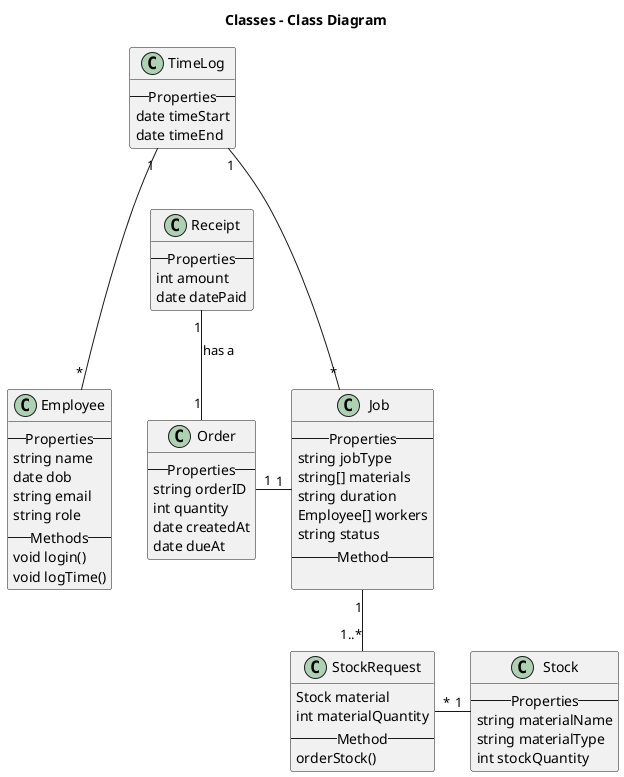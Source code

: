 @startuml

title Classes - Class Diagram

class Employee {
	--Properties--
	string name
	date dob
	string email
	string role
	--Methods--
  void login()
  void logTime()
}

class TimeLog {
	--Properties--
	date timeStart
	date timeEnd
}

class Order {
	--Properties--
	string orderID
	int quantity
	date createdAt
	date dueAt
}

class Job {
	--Properties--
	string jobType
	string[] materials
	string duration
	Employee[] workers
	string status
	--Method--
	
}

class Stock {
	--Properties--
	string materialName
	string materialType
	int stockQuantity
}

class StockRequest {
	Stock material
	int materialQuantity
	--Method--
	orderStock()
}

class Receipt {
	--Properties--
	int amount
	date datePaid
}

Order "1"-right-"1" Job
Order "1"-up-"1" Receipt: has a
Job "1"--"1..*" StockRequest
TimeLog "1"---"*" Job
TimeLog "1"---"*" Employee
Stock "1" -left- "*" StockRequest

@enduml